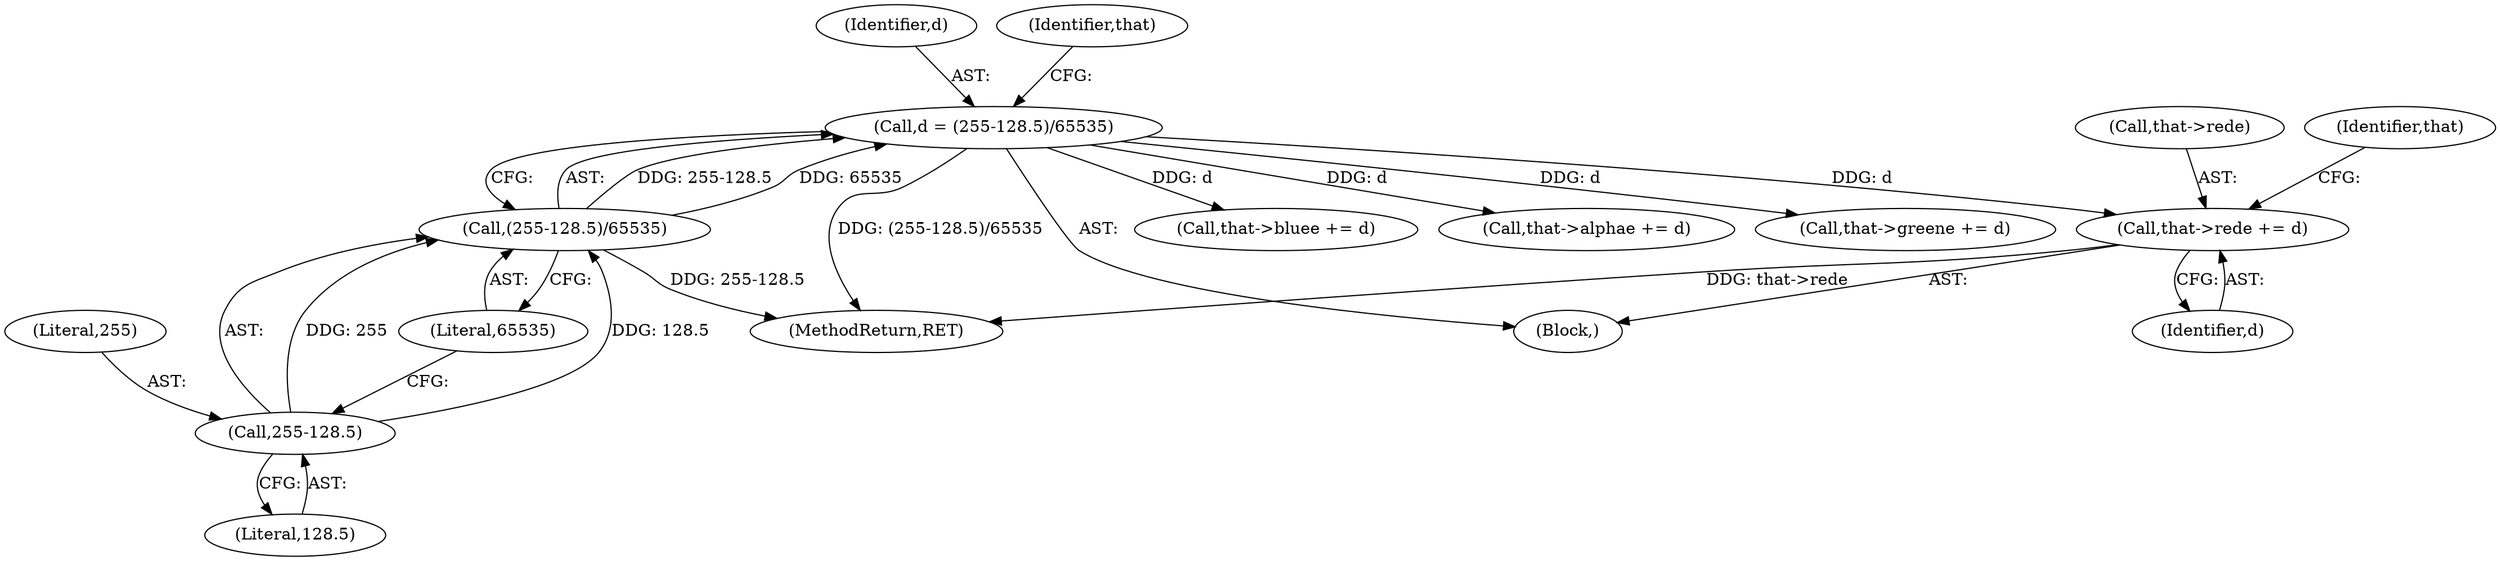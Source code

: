 digraph "0_Android_9d4853418ab2f754c2b63e091c29c5529b8b86ca_83@pointer" {
"1000177" [label="(Call,that->rede += d)"];
"1000170" [label="(Call,d = (255-128.5)/65535)"];
"1000172" [label="(Call,(255-128.5)/65535)"];
"1000173" [label="(Call,255-128.5)"];
"1000182" [label="(Call,that->greene += d)"];
"1000178" [label="(Call,that->rede)"];
"1000204" [label="(MethodReturn,RET)"];
"1000177" [label="(Call,that->rede += d)"];
"1000174" [label="(Literal,255)"];
"1000168" [label="(Block,)"];
"1000175" [label="(Literal,128.5)"];
"1000181" [label="(Identifier,d)"];
"1000170" [label="(Call,d = (255-128.5)/65535)"];
"1000171" [label="(Identifier,d)"];
"1000179" [label="(Identifier,that)"];
"1000187" [label="(Call,that->bluee += d)"];
"1000192" [label="(Call,that->alphae += d)"];
"1000184" [label="(Identifier,that)"];
"1000173" [label="(Call,255-128.5)"];
"1000176" [label="(Literal,65535)"];
"1000172" [label="(Call,(255-128.5)/65535)"];
"1000177" -> "1000168"  [label="AST: "];
"1000177" -> "1000181"  [label="CFG: "];
"1000178" -> "1000177"  [label="AST: "];
"1000181" -> "1000177"  [label="AST: "];
"1000184" -> "1000177"  [label="CFG: "];
"1000177" -> "1000204"  [label="DDG: that->rede"];
"1000170" -> "1000177"  [label="DDG: d"];
"1000170" -> "1000168"  [label="AST: "];
"1000170" -> "1000172"  [label="CFG: "];
"1000171" -> "1000170"  [label="AST: "];
"1000172" -> "1000170"  [label="AST: "];
"1000179" -> "1000170"  [label="CFG: "];
"1000170" -> "1000204"  [label="DDG: (255-128.5)/65535"];
"1000172" -> "1000170"  [label="DDG: 255-128.5"];
"1000172" -> "1000170"  [label="DDG: 65535"];
"1000170" -> "1000182"  [label="DDG: d"];
"1000170" -> "1000187"  [label="DDG: d"];
"1000170" -> "1000192"  [label="DDG: d"];
"1000172" -> "1000176"  [label="CFG: "];
"1000173" -> "1000172"  [label="AST: "];
"1000176" -> "1000172"  [label="AST: "];
"1000172" -> "1000204"  [label="DDG: 255-128.5"];
"1000173" -> "1000172"  [label="DDG: 255"];
"1000173" -> "1000172"  [label="DDG: 128.5"];
"1000173" -> "1000175"  [label="CFG: "];
"1000174" -> "1000173"  [label="AST: "];
"1000175" -> "1000173"  [label="AST: "];
"1000176" -> "1000173"  [label="CFG: "];
}
